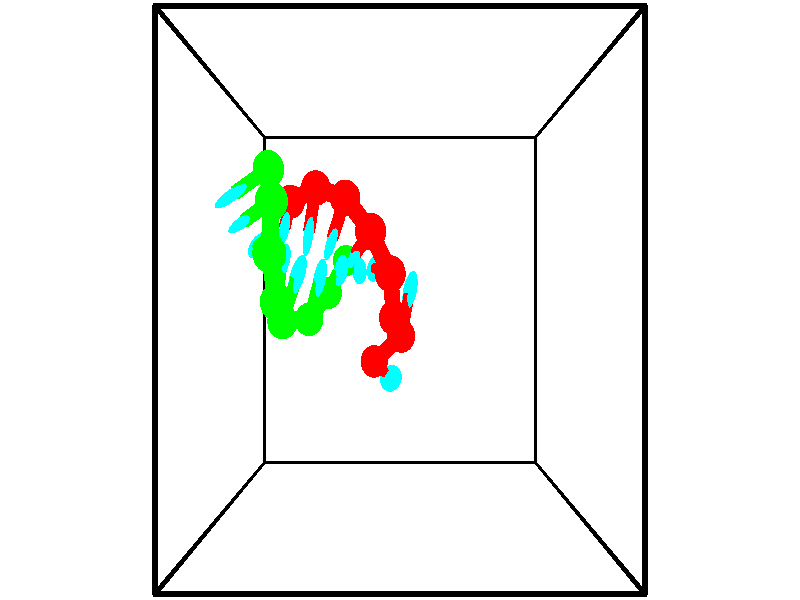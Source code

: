 // switches for output
#declare DRAW_BASES = 1; // possible values are 0, 1; only relevant for DNA ribbons
#declare DRAW_BASES_TYPE = 3; // possible values are 1, 2, 3; only relevant for DNA ribbons
#declare DRAW_FOG = 0; // set to 1 to enable fog

#include "colors.inc"

#include "transforms.inc"
background { rgb <1, 1, 1>}

#default {
   normal{
       ripples 0.25
       frequency 0.20
       turbulence 0.2
       lambda 5
   }
	finish {
		phong 0.1
		phong_size 40.
	}
}

// original window dimensions: 1024x640


// camera settings

camera {
	sky <-0, 1, 0>
	up <-0, 1, 0>
	right 1.6 * <1, 0, 0>
	location <2.5, 2.5, 11.1562>
	look_at <2.5, 2.5, 2.5>
	direction <0, 0, -8.6562>
	angle 67.0682
}


# declare cpy_camera_pos = <2.5, 2.5, 11.1562>;
# if (DRAW_FOG = 1)
fog {
	fog_type 2
	up vnormalize(cpy_camera_pos)
	color rgbt<1,1,1,0.3>
	distance 1e-5
	fog_alt 3e-3
	fog_offset 4
}
# end


// LIGHTS

# declare lum = 6;
global_settings {
	ambient_light rgb lum * <0.05, 0.05, 0.05>
	max_trace_level 15
}# declare cpy_direct_light_amount = 0.25;
light_source
{	1000 * <-1, -1, 1>,
	rgb lum * cpy_direct_light_amount
	parallel
}

light_source
{	1000 * <1, 1, -1>,
	rgb lum * cpy_direct_light_amount
	parallel
}

// strand 0

// nucleotide -1

// particle -1
sphere {
	<2.024908, 1.556859, 0.026735> 0.250000
	pigment { color rgbt <1,0,0,0> }
	no_shadow
}
cylinder {
	<2.203682, 1.446651, 0.367167>,  <2.310946, 1.380527, 0.571427>, 0.100000
	pigment { color rgbt <1,0,0,0> }
	no_shadow
}
cylinder {
	<2.203682, 1.446651, 0.367167>,  <2.024908, 1.556859, 0.026735>, 0.100000
	pigment { color rgbt <1,0,0,0> }
	no_shadow
}

// particle -1
sphere {
	<2.203682, 1.446651, 0.367167> 0.100000
	pigment { color rgbt <1,0,0,0> }
	no_shadow
}
sphere {
	0, 1
	scale<0.080000,0.200000,0.300000>
	matrix <-0.625999, 0.583307, 0.517569,
		-0.639043, -0.764095, 0.088224,
		0.446934, -0.275520, 0.851081,
		2.337762, 1.363995, 0.622492>
	pigment { color rgbt <0,1,1,0> }
	no_shadow
}
cylinder {
	<2.523392, 1.962800, 0.344230>,  <2.024908, 1.556859, 0.026735>, 0.130000
	pigment { color rgbt <1,0,0,0> }
	no_shadow
}

// nucleotide -1

// particle -1
sphere {
	<2.523392, 1.962800, 0.344230> 0.250000
	pigment { color rgbt <1,0,0,0> }
	no_shadow
}
cylinder {
	<2.612320, 2.352024, 0.319813>,  <2.665677, 2.585559, 0.305163>, 0.100000
	pigment { color rgbt <1,0,0,0> }
	no_shadow
}
cylinder {
	<2.612320, 2.352024, 0.319813>,  <2.523392, 1.962800, 0.344230>, 0.100000
	pigment { color rgbt <1,0,0,0> }
	no_shadow
}

// particle -1
sphere {
	<2.612320, 2.352024, 0.319813> 0.100000
	pigment { color rgbt <1,0,0,0> }
	no_shadow
}
sphere {
	0, 1
	scale<0.080000,0.200000,0.300000>
	matrix <-0.845889, 0.223640, 0.484209,
		0.484816, -0.056013, 0.872821,
		0.222319, 0.973061, -0.061043,
		2.679016, 2.643942, 0.301500>
	pigment { color rgbt <0,1,1,0> }
	no_shadow
}
cylinder {
	<2.395757, 2.250983, 0.980685>,  <2.523392, 1.962800, 0.344230>, 0.130000
	pigment { color rgbt <1,0,0,0> }
	no_shadow
}

// nucleotide -1

// particle -1
sphere {
	<2.395757, 2.250983, 0.980685> 0.250000
	pigment { color rgbt <1,0,0,0> }
	no_shadow
}
cylinder {
	<2.376869, 2.558147, 0.725160>,  <2.365536, 2.742446, 0.571845>, 0.100000
	pigment { color rgbt <1,0,0,0> }
	no_shadow
}
cylinder {
	<2.376869, 2.558147, 0.725160>,  <2.395757, 2.250983, 0.980685>, 0.100000
	pigment { color rgbt <1,0,0,0> }
	no_shadow
}

// particle -1
sphere {
	<2.376869, 2.558147, 0.725160> 0.100000
	pigment { color rgbt <1,0,0,0> }
	no_shadow
}
sphere {
	0, 1
	scale<0.080000,0.200000,0.300000>
	matrix <-0.862452, 0.291294, 0.413913,
		0.503931, 0.570491, 0.648532,
		-0.047220, 0.767911, -0.638813,
		2.362703, 2.788521, 0.533516>
	pigment { color rgbt <0,1,1,0> }
	no_shadow
}
cylinder {
	<2.341765, 2.853554, 1.396037>,  <2.395757, 2.250983, 0.980685>, 0.130000
	pigment { color rgbt <1,0,0,0> }
	no_shadow
}

// nucleotide -1

// particle -1
sphere {
	<2.341765, 2.853554, 1.396037> 0.250000
	pigment { color rgbt <1,0,0,0> }
	no_shadow
}
cylinder {
	<2.185204, 2.912586, 1.032714>,  <2.091267, 2.948005, 0.814720>, 0.100000
	pigment { color rgbt <1,0,0,0> }
	no_shadow
}
cylinder {
	<2.185204, 2.912586, 1.032714>,  <2.341765, 2.853554, 1.396037>, 0.100000
	pigment { color rgbt <1,0,0,0> }
	no_shadow
}

// particle -1
sphere {
	<2.185204, 2.912586, 1.032714> 0.100000
	pigment { color rgbt <1,0,0,0> }
	no_shadow
}
sphere {
	0, 1
	scale<0.080000,0.200000,0.300000>
	matrix <-0.866596, 0.272908, 0.417770,
		0.309539, 0.950653, 0.021076,
		-0.391403, 0.147581, -0.908308,
		2.067783, 2.956860, 0.760221>
	pigment { color rgbt <0,1,1,0> }
	no_shadow
}
cylinder {
	<2.028885, 3.416255, 1.474608>,  <2.341765, 2.853554, 1.396037>, 0.130000
	pigment { color rgbt <1,0,0,0> }
	no_shadow
}

// nucleotide -1

// particle -1
sphere {
	<2.028885, 3.416255, 1.474608> 0.250000
	pigment { color rgbt <1,0,0,0> }
	no_shadow
}
cylinder {
	<1.865051, 3.264923, 1.142558>,  <1.766751, 3.174124, 0.943328>, 0.100000
	pigment { color rgbt <1,0,0,0> }
	no_shadow
}
cylinder {
	<1.865051, 3.264923, 1.142558>,  <2.028885, 3.416255, 1.474608>, 0.100000
	pigment { color rgbt <1,0,0,0> }
	no_shadow
}

// particle -1
sphere {
	<1.865051, 3.264923, 1.142558> 0.100000
	pigment { color rgbt <1,0,0,0> }
	no_shadow
}
sphere {
	0, 1
	scale<0.080000,0.200000,0.300000>
	matrix <-0.862909, 0.455938, 0.217965,
		0.296023, 0.805597, -0.513210,
		-0.409584, -0.378331, -0.830124,
		1.742176, 3.151424, 0.893521>
	pigment { color rgbt <0,1,1,0> }
	no_shadow
}
cylinder {
	<1.596319, 3.903080, 1.197555>,  <2.028885, 3.416255, 1.474608>, 0.130000
	pigment { color rgbt <1,0,0,0> }
	no_shadow
}

// nucleotide -1

// particle -1
sphere {
	<1.596319, 3.903080, 1.197555> 0.250000
	pigment { color rgbt <1,0,0,0> }
	no_shadow
}
cylinder {
	<1.446182, 3.575600, 1.023729>,  <1.356100, 3.379111, 0.919434>, 0.100000
	pigment { color rgbt <1,0,0,0> }
	no_shadow
}
cylinder {
	<1.446182, 3.575600, 1.023729>,  <1.596319, 3.903080, 1.197555>, 0.100000
	pigment { color rgbt <1,0,0,0> }
	no_shadow
}

// particle -1
sphere {
	<1.446182, 3.575600, 1.023729> 0.100000
	pigment { color rgbt <1,0,0,0> }
	no_shadow
}
sphere {
	0, 1
	scale<0.080000,0.200000,0.300000>
	matrix <-0.925413, 0.304581, 0.225479,
		-0.052240, 0.486782, -0.871960,
		-0.375342, -0.818702, -0.434563,
		1.333580, 3.329989, 0.893360>
	pigment { color rgbt <0,1,1,0> }
	no_shadow
}
cylinder {
	<1.062144, 4.094056, 0.841432>,  <1.596319, 3.903080, 1.197555>, 0.130000
	pigment { color rgbt <1,0,0,0> }
	no_shadow
}

// nucleotide -1

// particle -1
sphere {
	<1.062144, 4.094056, 0.841432> 0.250000
	pigment { color rgbt <1,0,0,0> }
	no_shadow
}
cylinder {
	<0.996178, 3.702290, 0.887986>,  <0.956598, 3.467230, 0.915918>, 0.100000
	pigment { color rgbt <1,0,0,0> }
	no_shadow
}
cylinder {
	<0.996178, 3.702290, 0.887986>,  <1.062144, 4.094056, 0.841432>, 0.100000
	pigment { color rgbt <1,0,0,0> }
	no_shadow
}

// particle -1
sphere {
	<0.996178, 3.702290, 0.887986> 0.100000
	pigment { color rgbt <1,0,0,0> }
	no_shadow
}
sphere {
	0, 1
	scale<0.080000,0.200000,0.300000>
	matrix <-0.967941, 0.183381, 0.171644,
		-0.189454, -0.084346, -0.978260,
		-0.164917, -0.979417, 0.116384,
		0.946703, 3.408464, 0.922902>
	pigment { color rgbt <0,1,1,0> }
	no_shadow
}
cylinder {
	<0.543524, 3.965359, 0.356722>,  <1.062144, 4.094056, 0.841432>, 0.130000
	pigment { color rgbt <1,0,0,0> }
	no_shadow
}

// nucleotide -1

// particle -1
sphere {
	<0.543524, 3.965359, 0.356722> 0.250000
	pigment { color rgbt <1,0,0,0> }
	no_shadow
}
cylinder {
	<0.538956, 3.706760, 0.661855>,  <0.536215, 3.551601, 0.844934>, 0.100000
	pigment { color rgbt <1,0,0,0> }
	no_shadow
}
cylinder {
	<0.538956, 3.706760, 0.661855>,  <0.543524, 3.965359, 0.356722>, 0.100000
	pigment { color rgbt <1,0,0,0> }
	no_shadow
}

// particle -1
sphere {
	<0.538956, 3.706760, 0.661855> 0.100000
	pigment { color rgbt <1,0,0,0> }
	no_shadow
}
sphere {
	0, 1
	scale<0.080000,0.200000,0.300000>
	matrix <-0.965706, 0.205026, 0.159302,
		-0.259389, -0.734852, -0.626666,
		-0.011420, -0.646496, 0.762832,
		0.535530, 3.512812, 0.890704>
	pigment { color rgbt <0,1,1,0> }
	no_shadow
}
// strand 1

// nucleotide -1

// particle -1
sphere {
	<0.368638, 4.273197, 1.371746> 0.250000
	pigment { color rgbt <0,1,0,0> }
	no_shadow
}
cylinder {
	<0.058342, 4.050102, 1.489838>,  <-0.127835, 3.916245, 1.560692>, 0.100000
	pigment { color rgbt <0,1,0,0> }
	no_shadow
}
cylinder {
	<0.058342, 4.050102, 1.489838>,  <0.368638, 4.273197, 1.371746>, 0.100000
	pigment { color rgbt <0,1,0,0> }
	no_shadow
}

// particle -1
sphere {
	<0.058342, 4.050102, 1.489838> 0.100000
	pigment { color rgbt <0,1,0,0> }
	no_shadow
}
sphere {
	0, 1
	scale<0.080000,0.200000,0.300000>
	matrix <0.465253, -0.821547, -0.329546,
		0.426344, -0.118286, 0.896794,
		-0.775739, -0.557736, 0.295228,
		-0.174380, 3.882782, 1.578406>
	pigment { color rgbt <0,1,1,0> }
	no_shadow
}
cylinder {
	<0.518820, 3.773480, 1.850103>,  <0.368638, 4.273197, 1.371746>, 0.130000
	pigment { color rgbt <0,1,0,0> }
	no_shadow
}

// nucleotide -1

// particle -1
sphere {
	<0.518820, 3.773480, 1.850103> 0.250000
	pigment { color rgbt <0,1,0,0> }
	no_shadow
}
cylinder {
	<0.208206, 3.640305, 1.636133>,  <0.021838, 3.560399, 1.507751>, 0.100000
	pigment { color rgbt <0,1,0,0> }
	no_shadow
}
cylinder {
	<0.208206, 3.640305, 1.636133>,  <0.518820, 3.773480, 1.850103>, 0.100000
	pigment { color rgbt <0,1,0,0> }
	no_shadow
}

// particle -1
sphere {
	<0.208206, 3.640305, 1.636133> 0.100000
	pigment { color rgbt <0,1,0,0> }
	no_shadow
}
sphere {
	0, 1
	scale<0.080000,0.200000,0.300000>
	matrix <0.495474, -0.847136, -0.192004,
		-0.389229, -0.414140, 0.822793,
		-0.776535, -0.332939, -0.534926,
		-0.024754, 3.540423, 1.475655>
	pigment { color rgbt <0,1,1,0> }
	no_shadow
}
cylinder {
	<0.540654, 3.084318, 2.096925>,  <0.518820, 3.773480, 1.850103>, 0.130000
	pigment { color rgbt <0,1,0,0> }
	no_shadow
}

// nucleotide -1

// particle -1
sphere {
	<0.540654, 3.084318, 2.096925> 0.250000
	pigment { color rgbt <0,1,0,0> }
	no_shadow
}
cylinder {
	<0.357948, 3.164925, 1.750340>,  <0.248325, 3.213289, 1.542388>, 0.100000
	pigment { color rgbt <0,1,0,0> }
	no_shadow
}
cylinder {
	<0.357948, 3.164925, 1.750340>,  <0.540654, 3.084318, 2.096925>, 0.100000
	pigment { color rgbt <0,1,0,0> }
	no_shadow
}

// particle -1
sphere {
	<0.357948, 3.164925, 1.750340> 0.100000
	pigment { color rgbt <0,1,0,0> }
	no_shadow
}
sphere {
	0, 1
	scale<0.080000,0.200000,0.300000>
	matrix <0.666482, -0.567602, -0.483352,
		-0.589211, -0.798259, 0.124950,
		-0.456763, 0.201520, -0.866463,
		0.220919, 3.225380, 1.490401>
	pigment { color rgbt <0,1,1,0> }
	no_shadow
}
cylinder {
	<0.555638, 2.474165, 1.680076>,  <0.540654, 3.084318, 2.096925>, 0.130000
	pigment { color rgbt <0,1,0,0> }
	no_shadow
}

// nucleotide -1

// particle -1
sphere {
	<0.555638, 2.474165, 1.680076> 0.250000
	pigment { color rgbt <0,1,0,0> }
	no_shadow
}
cylinder {
	<0.555992, 2.788811, 1.433098>,  <0.556204, 2.977598, 1.284911>, 0.100000
	pigment { color rgbt <0,1,0,0> }
	no_shadow
}
cylinder {
	<0.555992, 2.788811, 1.433098>,  <0.555638, 2.474165, 1.680076>, 0.100000
	pigment { color rgbt <0,1,0,0> }
	no_shadow
}

// particle -1
sphere {
	<0.555992, 2.788811, 1.433098> 0.100000
	pigment { color rgbt <0,1,0,0> }
	no_shadow
}
sphere {
	0, 1
	scale<0.080000,0.200000,0.300000>
	matrix <0.643044, -0.473304, -0.602061,
		-0.765829, -0.396512, -0.506246,
		0.000884, 0.786614, -0.617445,
		0.556257, 3.024795, 1.247864>
	pigment { color rgbt <0,1,1,0> }
	no_shadow
}
cylinder {
	<0.523851, 2.197190, 1.001209>,  <0.555638, 2.474165, 1.680076>, 0.130000
	pigment { color rgbt <0,1,0,0> }
	no_shadow
}

// nucleotide -1

// particle -1
sphere {
	<0.523851, 2.197190, 1.001209> 0.250000
	pigment { color rgbt <0,1,0,0> }
	no_shadow
}
cylinder {
	<0.664993, 2.571312, 0.990648>,  <0.749679, 2.795785, 0.984312>, 0.100000
	pigment { color rgbt <0,1,0,0> }
	no_shadow
}
cylinder {
	<0.664993, 2.571312, 0.990648>,  <0.523851, 2.197190, 1.001209>, 0.100000
	pigment { color rgbt <0,1,0,0> }
	no_shadow
}

// particle -1
sphere {
	<0.664993, 2.571312, 0.990648> 0.100000
	pigment { color rgbt <0,1,0,0> }
	no_shadow
}
sphere {
	0, 1
	scale<0.080000,0.200000,0.300000>
	matrix <0.720976, -0.289765, -0.629468,
		-0.596395, 0.203077, -0.776577,
		0.352856, 0.935305, -0.026401,
		0.770850, 2.851903, 0.982728>
	pigment { color rgbt <0,1,1,0> }
	no_shadow
}
cylinder {
	<0.878466, 2.211642, 0.392615>,  <0.523851, 2.197190, 1.001209>, 0.130000
	pigment { color rgbt <0,1,0,0> }
	no_shadow
}

// nucleotide -1

// particle -1
sphere {
	<0.878466, 2.211642, 0.392615> 0.250000
	pigment { color rgbt <0,1,0,0> }
	no_shadow
}
cylinder {
	<1.007408, 2.557999, 0.545622>,  <1.084773, 2.765813, 0.637426>, 0.100000
	pigment { color rgbt <0,1,0,0> }
	no_shadow
}
cylinder {
	<1.007408, 2.557999, 0.545622>,  <0.878466, 2.211642, 0.392615>, 0.100000
	pigment { color rgbt <0,1,0,0> }
	no_shadow
}

// particle -1
sphere {
	<1.007408, 2.557999, 0.545622> 0.100000
	pigment { color rgbt <0,1,0,0> }
	no_shadow
}
sphere {
	0, 1
	scale<0.080000,0.200000,0.300000>
	matrix <0.865121, -0.105449, -0.490353,
		-0.384256, 0.488992, -0.783093,
		0.322355, 0.865891, 0.382518,
		1.104115, 2.817766, 0.660377>
	pigment { color rgbt <0,1,1,0> }
	no_shadow
}
cylinder {
	<1.161173, 2.610803, -0.136569>,  <0.878466, 2.211642, 0.392615>, 0.130000
	pigment { color rgbt <0,1,0,0> }
	no_shadow
}

// nucleotide -1

// particle -1
sphere {
	<1.161173, 2.610803, -0.136569> 0.250000
	pigment { color rgbt <0,1,0,0> }
	no_shadow
}
cylinder {
	<1.325401, 2.796921, 0.177101>,  <1.423939, 2.908591, 0.365303>, 0.100000
	pigment { color rgbt <0,1,0,0> }
	no_shadow
}
cylinder {
	<1.325401, 2.796921, 0.177101>,  <1.161173, 2.610803, -0.136569>, 0.100000
	pigment { color rgbt <0,1,0,0> }
	no_shadow
}

// particle -1
sphere {
	<1.325401, 2.796921, 0.177101> 0.100000
	pigment { color rgbt <0,1,0,0> }
	no_shadow
}
sphere {
	0, 1
	scale<0.080000,0.200000,0.300000>
	matrix <0.888043, -0.008898, -0.459674,
		-0.206906, 0.885112, -0.416854,
		0.410572, 0.465294, 0.784176,
		1.448573, 2.936509, 0.412354>
	pigment { color rgbt <0,1,1,0> }
	no_shadow
}
cylinder {
	<1.464646, 3.128771, -0.417927>,  <1.161173, 2.610803, -0.136569>, 0.130000
	pigment { color rgbt <0,1,0,0> }
	no_shadow
}

// nucleotide -1

// particle -1
sphere {
	<1.464646, 3.128771, -0.417927> 0.250000
	pigment { color rgbt <0,1,0,0> }
	no_shadow
}
cylinder {
	<1.632309, 3.023384, -0.070389>,  <1.732906, 2.960152, 0.138134>, 0.100000
	pigment { color rgbt <0,1,0,0> }
	no_shadow
}
cylinder {
	<1.632309, 3.023384, -0.070389>,  <1.464646, 3.128771, -0.417927>, 0.100000
	pigment { color rgbt <0,1,0,0> }
	no_shadow
}

// particle -1
sphere {
	<1.632309, 3.023384, -0.070389> 0.100000
	pigment { color rgbt <0,1,0,0> }
	no_shadow
}
sphere {
	0, 1
	scale<0.080000,0.200000,0.300000>
	matrix <0.892624, -0.055303, -0.447397,
		0.165924, 0.963082, 0.211997,
		0.419156, -0.263468, 0.868846,
		1.758056, 2.944344, 0.190265>
	pigment { color rgbt <0,1,1,0> }
	no_shadow
}
// box output
cylinder {
	<0.000000, 0.000000, 0.000000>,  <5.000000, 0.000000, 0.000000>, 0.025000
	pigment { color rgbt <0,0,0,0> }
	no_shadow
}
cylinder {
	<0.000000, 0.000000, 0.000000>,  <0.000000, 5.000000, 0.000000>, 0.025000
	pigment { color rgbt <0,0,0,0> }
	no_shadow
}
cylinder {
	<0.000000, 0.000000, 0.000000>,  <0.000000, 0.000000, 5.000000>, 0.025000
	pigment { color rgbt <0,0,0,0> }
	no_shadow
}
cylinder {
	<5.000000, 5.000000, 5.000000>,  <0.000000, 5.000000, 5.000000>, 0.025000
	pigment { color rgbt <0,0,0,0> }
	no_shadow
}
cylinder {
	<5.000000, 5.000000, 5.000000>,  <5.000000, 0.000000, 5.000000>, 0.025000
	pigment { color rgbt <0,0,0,0> }
	no_shadow
}
cylinder {
	<5.000000, 5.000000, 5.000000>,  <5.000000, 5.000000, 0.000000>, 0.025000
	pigment { color rgbt <0,0,0,0> }
	no_shadow
}
cylinder {
	<0.000000, 0.000000, 5.000000>,  <0.000000, 5.000000, 5.000000>, 0.025000
	pigment { color rgbt <0,0,0,0> }
	no_shadow
}
cylinder {
	<0.000000, 0.000000, 5.000000>,  <5.000000, 0.000000, 5.000000>, 0.025000
	pigment { color rgbt <0,0,0,0> }
	no_shadow
}
cylinder {
	<5.000000, 5.000000, 0.000000>,  <0.000000, 5.000000, 0.000000>, 0.025000
	pigment { color rgbt <0,0,0,0> }
	no_shadow
}
cylinder {
	<5.000000, 5.000000, 0.000000>,  <5.000000, 0.000000, 0.000000>, 0.025000
	pigment { color rgbt <0,0,0,0> }
	no_shadow
}
cylinder {
	<5.000000, 0.000000, 5.000000>,  <5.000000, 0.000000, 0.000000>, 0.025000
	pigment { color rgbt <0,0,0,0> }
	no_shadow
}
cylinder {
	<0.000000, 5.000000, 0.000000>,  <0.000000, 5.000000, 5.000000>, 0.025000
	pigment { color rgbt <0,0,0,0> }
	no_shadow
}
// end of box output
